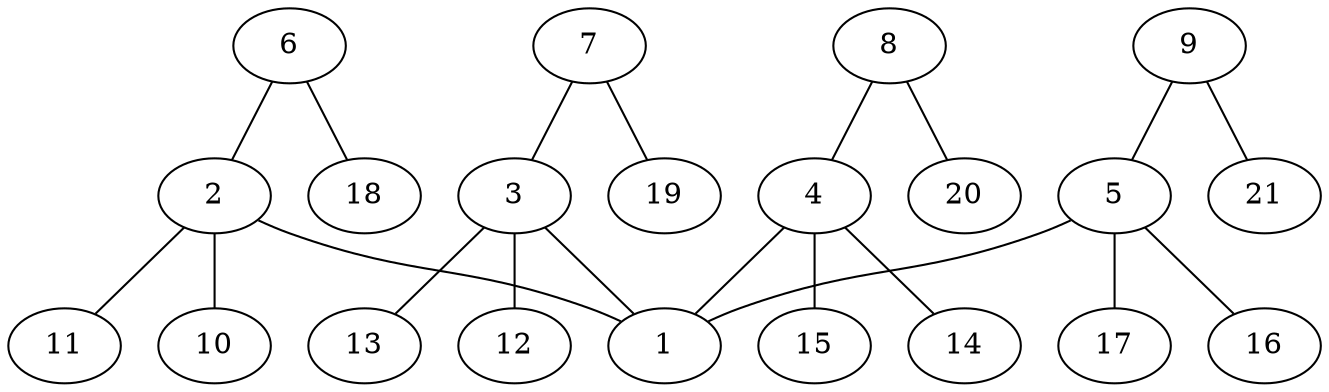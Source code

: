 graph molecule_3984 {
	1	 [chem=P];
	2	 [chem=C];
	2 -- 1	 [valence=1];
	10	 [chem=H];
	2 -- 10	 [valence=1];
	11	 [chem=H];
	2 -- 11	 [valence=1];
	3	 [chem=C];
	3 -- 1	 [valence=1];
	12	 [chem=H];
	3 -- 12	 [valence=1];
	13	 [chem=H];
	3 -- 13	 [valence=1];
	4	 [chem=C];
	4 -- 1	 [valence=1];
	14	 [chem=H];
	4 -- 14	 [valence=1];
	15	 [chem=H];
	4 -- 15	 [valence=1];
	5	 [chem=C];
	5 -- 1	 [valence=1];
	16	 [chem=H];
	5 -- 16	 [valence=1];
	17	 [chem=H];
	5 -- 17	 [valence=1];
	6	 [chem=O];
	6 -- 2	 [valence=1];
	18	 [chem=H];
	6 -- 18	 [valence=1];
	7	 [chem=O];
	7 -- 3	 [valence=1];
	19	 [chem=H];
	7 -- 19	 [valence=1];
	8	 [chem=O];
	8 -- 4	 [valence=1];
	20	 [chem=H];
	8 -- 20	 [valence=1];
	9	 [chem=O];
	9 -- 5	 [valence=1];
	21	 [chem=H];
	9 -- 21	 [valence=1];
}
